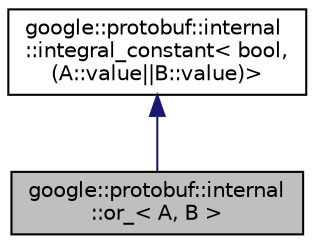 digraph "google::protobuf::internal::or_&lt; A, B &gt;"
{
 // LATEX_PDF_SIZE
  edge [fontname="Helvetica",fontsize="10",labelfontname="Helvetica",labelfontsize="10"];
  node [fontname="Helvetica",fontsize="10",shape=record];
  Node1 [label="google::protobuf::internal\l::or_\< A, B \>",height=0.2,width=0.4,color="black", fillcolor="grey75", style="filled", fontcolor="black",tooltip=" "];
  Node2 -> Node1 [dir="back",color="midnightblue",fontsize="10",style="solid",fontname="Helvetica"];
  Node2 [label="google::protobuf::internal\l::integral_constant\< bool,\l(A::value\|\|B::value)\>",height=0.2,width=0.4,color="black", fillcolor="white", style="filled",URL="$structgoogle_1_1protobuf_1_1internal_1_1integral__constant.html",tooltip=" "];
}
